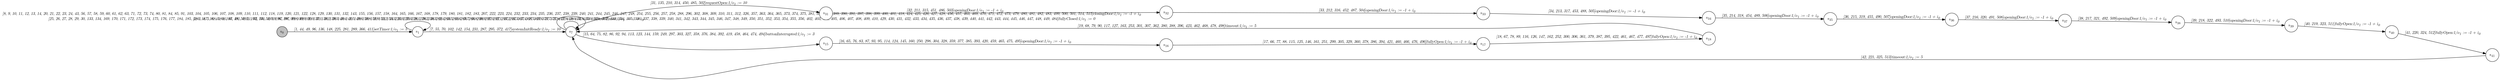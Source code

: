 digraph EFSM{
  graph [rankdir="LR", fontname="Latin Modern Math"];
  node [color="black", fillcolor="white", shape="circle", style="filled", fontname="Latin Modern Math"];
  edge [fontname="Latin Modern Math"];

  s0[fillcolor="gray", label=<s<sub>0</sub>>];
  s1[label=<s<sub>1</sub>>];
  s7[label=<s<sub>7</sub>>];
  s15[label=<s<sub>15</sub>>];
  s16[label=<s<sub>16</sub>>];
  s17[label=<s<sub>17</sub>>];
  s18[label=<s<sub>18</sub>>];
  s31[label=<s<sub>31</sub>>];
  s32[label=<s<sub>32</sub>>];
  s33[label=<s<sub>33</sub>>];
  s34[label=<s<sub>34</sub>>];
  s35[label=<s<sub>35</sub>>];
  s36[label=<s<sub>36</sub>>];
  s37[label=<s<sub>37</sub>>];
  s38[label=<s<sub>38</sub>>];
  s39[label=<s<sub>39</sub>>];
  s40[label=<s<sub>40</sub>>];
  s41[label=<s<sub>41</sub>>];

  s36->s37[label=<<i> [37, 216, 320, 491, 508]openingDoor:1/o<sub>1</sub> := -1 + i<sub>0</sub></i>>];
  s37->s38[label=<<i> [38, 217, 321, 492, 509]openingDoor:1/o<sub>1</sub> := -1 + i<sub>0</sub></i>>];
  s38->s39[label=<<i> [39, 218, 322, 493, 510]openingDoor:1/o<sub>1</sub> := -1 + i<sub>0</sub></i>>];
  s39->s40[label=<<i> [40, 219, 323, 511]fullyOpen:1/o<sub>1</sub> := -1 + i<sub>0</sub></i>>];
  s40->s41[label=<<i> [41, 220, 324, 512]fullyOpen:1/o<sub>1</sub> := -1 + i<sub>0</sub></i>>];
  s41->s7[label=<<i> [42, 221, 325, 513]timeout:1/o<sub>1</sub> := 5</i>>];
  s7->s7[label=<<i> [25, 26, 27, 28, 29, 30, 133, 134, 169, 170, 171, 172, 173, 174, 175, 176, 177, 184, 185, 186, 187, 188, 189, 190, 191, 192, 193, 194, 195, 196, 197, 198, 199, 200, 201, 202, 203, 204, 205, 206, 208, 209, 242, 243, 259, 260, 261, 262, 263, 264, 265, 266, 267, 268, 269, 270, 271, 272, 273, 274, 275, 276, 277, 278, 279, 280, 313, 330, 331, 332, 333, 334, 335, 336, 337, 338, 339, 340, 341, 342, 343, 344, 345, 346, 347, 348, 349, 350, 351, 352, 353, 354, 355, 356, 402, 403, 404, 405, 406, 407, 408, 409, 410, 429, 430, 431, 432, 433, 434, 435, 436, 437, 438, 439, 440, 441, 442, 443, 444, 445, 446, 447, 448, 449, 484]fullyClosed:1/o<sub>1</sub> := 0</i>>];
  s0->s1[label=<<i> [1, 44, 49, 96, 136, 148, 225, 281, 289, 366, 411]setTimer:1/o<sub>1</sub> := 5</i>>];
  s1->s7[label=<<i> [7, 55, 70, 102, 142, 154, 231, 287, 295, 372, 417]systemInitReady:1/o<sub>1</sub> := 10</i>>];
  s7->s15[label=<<i> [15, 64, 75, 82, 86, 92, 94, 113, 123, 144, 159, 249, 297, 303, 327, 358, 376, 384, 392, 419, 458, 464, 474, 494]buttonInterrupted:1/o<sub>1</sub> := 3</i>>];
  s15->s16[label=<<i> [16, 65, 76, 83, 87, 93, 95, 114, 124, 145, 160, 250, 298, 304, 328, 359, 377, 385, 393, 420, 459, 465, 475, 495]openingDoor:1/o<sub>1</sub> := -1 + i<sub>0</sub></i>>];
  s16->s17[label=<<i> [17, 66, 77, 88, 115, 125, 146, 161, 251, 299, 305, 329, 360, 378, 386, 394, 421, 460, 466, 476, 496]fullyOpen:1/o<sub>1</sub> := -1 + i<sub>0</sub></i>>];
  s18->s7[label=<<i> [19, 68, 79, 90, 117, 127, 163, 253, 301, 307, 362, 380, 388, 396, 423, 462, 468, 478, 498]timeout:1/o<sub>1</sub> := 5</i>>];
  s1->s1[label=<<i> [2, 3, 4, 5, 6, 45, 46, 47, 48, 50, 51, 52, 53, 54, 69, 97, 98, 99, 100, 101, 137, 138, 139, 140, 141, 149, 150, 151, 152, 153, 226, 227, 228, 229, 230, 282, 283, 284, 285, 286, 290, 291, 292, 293, 294, 367, 368, 369, 370, 371, 412, 413, 414, 415, 416]waitTimer:1/o<sub>1</sub> := -1 + i<sub>0</sub></i>>];
  s17->s18[label=<<i> [18, 67, 78, 89, 116, 126, 147, 162, 252, 300, 306, 361, 379, 387, 395, 422, 461, 467, 477, 497]fullyOpen:1/o<sub>1</sub> := -1 + i<sub>0</sub></i>>];
  s7->s31[label=<<i> [31, 135, 210, 314, 450, 485, 502]requestOpen:1/o<sub>1</sub> := 10</i>>];
  s31->s32[label=<<i> [32, 211, 315, 451, 486, 503]openingDoor:1/o<sub>1</sub> := -1 + i<sub>0</sub></i>>];
  s32->s33[label=<<i> [33, 212, 316, 452, 487, 504]openingDoor:1/o<sub>1</sub> := -1 + i<sub>0</sub></i>>];
  s33->s34[label=<<i> [34, 213, 317, 453, 488, 505]openingDoor:1/o<sub>1</sub> := -1 + i<sub>0</sub></i>>];
  s34->s35[label=<<i> [35, 214, 318, 454, 489, 506]openingDoor:1/o<sub>1</sub> := -1 + i<sub>0</sub></i>>];
  s35->s36[label=<<i> [36, 215, 319, 455, 490, 507]openingDoor:1/o<sub>1</sub> := -1 + i<sub>0</sub></i>>];
  s7->s7[label=<<i> [8, 9, 10, 11, 12, 13, 14, 20, 21, 22, 23, 24, 43, 56, 57, 58, 59, 60, 61, 62, 63, 71, 72, 73, 74, 80, 81, 84, 85, 91, 103, 104, 105, 106, 107, 108, 109, 110, 111, 112, 118, 119, 120, 121, 122, 128, 129, 130, 131, 132, 143, 155, 156, 157, 158, 164, 165, 166, 167, 168, 178, 179, 180, 181, 182, 183, 207, 222, 223, 224, 232, 233, 234, 235, 236, 237, 238, 239, 240, 241, 244, 245, 246, 247, 248, 254, 255, 256, 257, 258, 288, 296, 302, 308, 309, 310, 311, 312, 326, 357, 363, 364, 365, 373, 374, 375, 381, 382, 383, 389, 390, 391, 397, 398, 399, 400, 401, 418, 424, 425, 426, 427, 428, 456, 457, 463, 469, 470, 471, 472, 473, 479, 480, 481, 482, 483, 499, 500, 501, 514, 515]closingDoor:1/o<sub>1</sub> := -1 + i<sub>0</sub></i>>];
}
